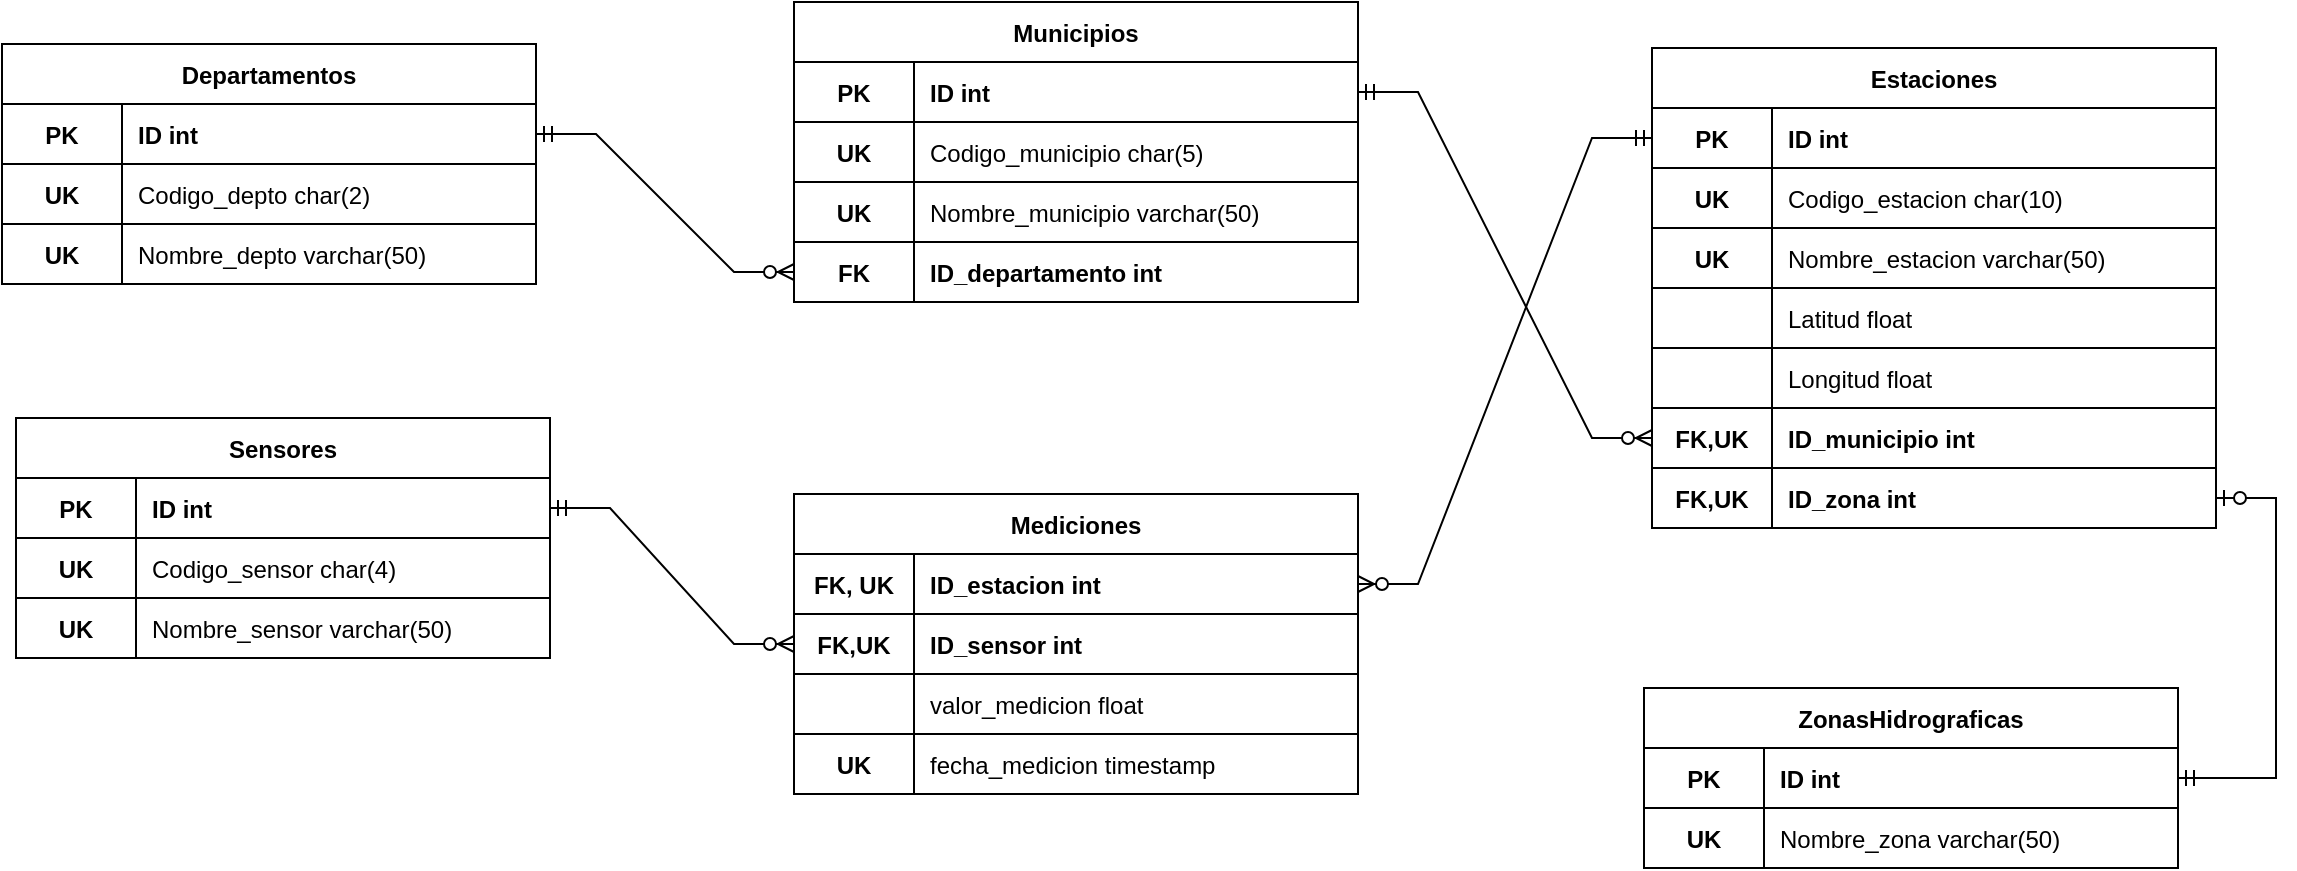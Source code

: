 <mxfile version="23.0.2" type="device">
  <diagram id="R2lEEEUBdFMjLlhIrx00" name="Auditoria Energia">
    <mxGraphModel dx="1290" dy="621" grid="0" gridSize="10" guides="1" tooltips="1" connect="1" arrows="1" fold="1" page="1" pageScale="1" pageWidth="1654" pageHeight="1169" math="0" shadow="0" extFonts="Permanent Marker^https://fonts.googleapis.com/css?family=Permanent+Marker">
      <root>
        <mxCell id="0" />
        <mxCell id="1" parent="0" />
        <mxCell id="N9QZLlAGQ18dtAH2zVEt-135" value="Departamentos" style="shape=table;startSize=30;container=1;collapsible=1;childLayout=tableLayout;fixedRows=1;rowLines=0;fontStyle=1;align=center;resizeLast=1;" parent="1" vertex="1">
          <mxGeometry x="32" y="347" width="267" height="120" as="geometry" />
        </mxCell>
        <mxCell id="N9QZLlAGQ18dtAH2zVEt-136" value="" style="shape=tableRow;horizontal=0;startSize=0;swimlaneHead=0;swimlaneBody=0;fillColor=none;collapsible=0;dropTarget=0;points=[[0,0.5],[1,0.5]];portConstraint=eastwest;top=0;left=0;right=0;bottom=1;" parent="N9QZLlAGQ18dtAH2zVEt-135" vertex="1">
          <mxGeometry y="30" width="267" height="30" as="geometry" />
        </mxCell>
        <mxCell id="N9QZLlAGQ18dtAH2zVEt-137" value="PK" style="shape=partialRectangle;connectable=0;fillColor=none;top=0;left=0;bottom=0;right=0;fontStyle=1;overflow=hidden;" parent="N9QZLlAGQ18dtAH2zVEt-136" vertex="1">
          <mxGeometry width="60" height="30" as="geometry">
            <mxRectangle width="60" height="30" as="alternateBounds" />
          </mxGeometry>
        </mxCell>
        <mxCell id="N9QZLlAGQ18dtAH2zVEt-138" value="ID int" style="shape=partialRectangle;connectable=0;fillColor=none;top=0;left=0;bottom=0;right=0;align=left;spacingLeft=6;fontStyle=1;overflow=hidden;" parent="N9QZLlAGQ18dtAH2zVEt-136" vertex="1">
          <mxGeometry x="60" width="207" height="30" as="geometry">
            <mxRectangle width="207" height="30" as="alternateBounds" />
          </mxGeometry>
        </mxCell>
        <mxCell id="aLikvV-KShewuScBFRUQ-1" value="" style="shape=tableRow;horizontal=0;startSize=0;swimlaneHead=0;swimlaneBody=0;fillColor=none;collapsible=0;dropTarget=0;points=[[0,0.5],[1,0.5]];portConstraint=eastwest;top=0;left=0;right=0;bottom=1;" parent="N9QZLlAGQ18dtAH2zVEt-135" vertex="1">
          <mxGeometry y="60" width="267" height="30" as="geometry" />
        </mxCell>
        <mxCell id="aLikvV-KShewuScBFRUQ-2" value="UK" style="shape=partialRectangle;connectable=0;fillColor=none;top=0;left=0;bottom=0;right=0;fontStyle=1;overflow=hidden;" parent="aLikvV-KShewuScBFRUQ-1" vertex="1">
          <mxGeometry width="60" height="30" as="geometry">
            <mxRectangle width="60" height="30" as="alternateBounds" />
          </mxGeometry>
        </mxCell>
        <mxCell id="aLikvV-KShewuScBFRUQ-3" value="Codigo_depto char(2)" style="shape=partialRectangle;connectable=0;fillColor=none;top=0;left=0;bottom=0;right=0;align=left;spacingLeft=6;fontStyle=0;overflow=hidden;" parent="aLikvV-KShewuScBFRUQ-1" vertex="1">
          <mxGeometry x="60" width="207" height="30" as="geometry">
            <mxRectangle width="207" height="30" as="alternateBounds" />
          </mxGeometry>
        </mxCell>
        <mxCell id="aLikvV-KShewuScBFRUQ-4" value="" style="shape=tableRow;horizontal=0;startSize=0;swimlaneHead=0;swimlaneBody=0;fillColor=none;collapsible=0;dropTarget=0;points=[[0,0.5],[1,0.5]];portConstraint=eastwest;top=0;left=0;right=0;bottom=1;" parent="N9QZLlAGQ18dtAH2zVEt-135" vertex="1">
          <mxGeometry y="90" width="267" height="30" as="geometry" />
        </mxCell>
        <mxCell id="aLikvV-KShewuScBFRUQ-5" value="UK" style="shape=partialRectangle;connectable=0;fillColor=none;top=0;left=0;bottom=0;right=0;fontStyle=1;overflow=hidden;" parent="aLikvV-KShewuScBFRUQ-4" vertex="1">
          <mxGeometry width="60" height="30" as="geometry">
            <mxRectangle width="60" height="30" as="alternateBounds" />
          </mxGeometry>
        </mxCell>
        <mxCell id="aLikvV-KShewuScBFRUQ-6" value="Nombre_depto varchar(50)" style="shape=partialRectangle;connectable=0;fillColor=none;top=0;left=0;bottom=0;right=0;align=left;spacingLeft=6;fontStyle=0;overflow=hidden;" parent="aLikvV-KShewuScBFRUQ-4" vertex="1">
          <mxGeometry x="60" width="207" height="30" as="geometry">
            <mxRectangle width="207" height="30" as="alternateBounds" />
          </mxGeometry>
        </mxCell>
        <mxCell id="aLikvV-KShewuScBFRUQ-18" value="Municipios" style="shape=table;startSize=30;container=1;collapsible=1;childLayout=tableLayout;fixedRows=1;rowLines=0;fontStyle=1;align=center;resizeLast=1;movable=1;resizable=1;rotatable=1;deletable=1;editable=1;locked=0;connectable=1;" parent="1" vertex="1">
          <mxGeometry x="428" y="326" width="282.0" height="150" as="geometry" />
        </mxCell>
        <mxCell id="IFokla2Ws9m8RrUIY_ti-4" value="" style="shape=tableRow;horizontal=0;startSize=0;swimlaneHead=0;swimlaneBody=0;fillColor=none;collapsible=0;dropTarget=0;points=[[0,0.5],[1,0.5]];portConstraint=eastwest;top=0;left=0;right=0;bottom=1;" parent="aLikvV-KShewuScBFRUQ-18" vertex="1">
          <mxGeometry y="30" width="282.0" height="30" as="geometry" />
        </mxCell>
        <mxCell id="IFokla2Ws9m8RrUIY_ti-5" value="PK" style="shape=partialRectangle;connectable=0;fillColor=none;top=0;left=0;bottom=0;right=0;fontStyle=1;overflow=hidden;" parent="IFokla2Ws9m8RrUIY_ti-4" vertex="1">
          <mxGeometry width="60" height="30" as="geometry">
            <mxRectangle width="60" height="30" as="alternateBounds" />
          </mxGeometry>
        </mxCell>
        <mxCell id="IFokla2Ws9m8RrUIY_ti-6" value="ID int" style="shape=partialRectangle;connectable=0;fillColor=none;top=0;left=0;bottom=0;right=0;align=left;spacingLeft=6;fontStyle=1;overflow=hidden;" parent="IFokla2Ws9m8RrUIY_ti-4" vertex="1">
          <mxGeometry x="60" width="222.0" height="30" as="geometry">
            <mxRectangle width="222.0" height="30" as="alternateBounds" />
          </mxGeometry>
        </mxCell>
        <mxCell id="aLikvV-KShewuScBFRUQ-19" value="" style="shape=tableRow;horizontal=0;startSize=0;swimlaneHead=0;swimlaneBody=0;fillColor=none;collapsible=0;dropTarget=0;points=[[0,0.5],[1,0.5]];portConstraint=eastwest;top=0;left=0;right=0;bottom=1;" parent="aLikvV-KShewuScBFRUQ-18" vertex="1">
          <mxGeometry y="60" width="282.0" height="30" as="geometry" />
        </mxCell>
        <mxCell id="aLikvV-KShewuScBFRUQ-20" value="UK" style="shape=partialRectangle;connectable=0;fillColor=none;top=0;left=0;bottom=0;right=0;fontStyle=1;overflow=hidden;" parent="aLikvV-KShewuScBFRUQ-19" vertex="1">
          <mxGeometry width="60" height="30" as="geometry">
            <mxRectangle width="60" height="30" as="alternateBounds" />
          </mxGeometry>
        </mxCell>
        <mxCell id="aLikvV-KShewuScBFRUQ-21" value="Codigo_municipio char(5)" style="shape=partialRectangle;connectable=0;fillColor=none;top=0;left=0;bottom=0;right=0;align=left;spacingLeft=6;fontStyle=0;overflow=hidden;" parent="aLikvV-KShewuScBFRUQ-19" vertex="1">
          <mxGeometry x="60" width="222.0" height="30" as="geometry">
            <mxRectangle width="222.0" height="30" as="alternateBounds" />
          </mxGeometry>
        </mxCell>
        <mxCell id="aLikvV-KShewuScBFRUQ-22" value="" style="shape=tableRow;horizontal=0;startSize=0;swimlaneHead=0;swimlaneBody=0;fillColor=none;collapsible=0;dropTarget=0;points=[[0,0.5],[1,0.5]];portConstraint=eastwest;top=0;left=0;right=0;bottom=1;" parent="aLikvV-KShewuScBFRUQ-18" vertex="1">
          <mxGeometry y="90" width="282.0" height="30" as="geometry" />
        </mxCell>
        <mxCell id="aLikvV-KShewuScBFRUQ-23" value="UK" style="shape=partialRectangle;connectable=0;fillColor=none;top=0;left=0;bottom=0;right=0;fontStyle=1;overflow=hidden;" parent="aLikvV-KShewuScBFRUQ-22" vertex="1">
          <mxGeometry width="60" height="30" as="geometry">
            <mxRectangle width="60" height="30" as="alternateBounds" />
          </mxGeometry>
        </mxCell>
        <mxCell id="aLikvV-KShewuScBFRUQ-24" value="Nombre_municipio varchar(50)" style="shape=partialRectangle;connectable=0;fillColor=none;top=0;left=0;bottom=0;right=0;align=left;spacingLeft=6;fontStyle=0;overflow=hidden;" parent="aLikvV-KShewuScBFRUQ-22" vertex="1">
          <mxGeometry x="60" width="222.0" height="30" as="geometry">
            <mxRectangle width="222.0" height="30" as="alternateBounds" />
          </mxGeometry>
        </mxCell>
        <mxCell id="aLikvV-KShewuScBFRUQ-25" value="" style="shape=tableRow;horizontal=0;startSize=0;swimlaneHead=0;swimlaneBody=0;fillColor=none;collapsible=0;dropTarget=0;points=[[0,0.5],[1,0.5]];portConstraint=eastwest;top=0;left=0;right=0;bottom=1;" parent="aLikvV-KShewuScBFRUQ-18" vertex="1">
          <mxGeometry y="120" width="282.0" height="30" as="geometry" />
        </mxCell>
        <mxCell id="aLikvV-KShewuScBFRUQ-26" value="FK" style="shape=partialRectangle;connectable=0;fillColor=none;top=0;left=0;bottom=0;right=0;fontStyle=1;overflow=hidden;" parent="aLikvV-KShewuScBFRUQ-25" vertex="1">
          <mxGeometry width="60" height="30" as="geometry">
            <mxRectangle width="60" height="30" as="alternateBounds" />
          </mxGeometry>
        </mxCell>
        <mxCell id="aLikvV-KShewuScBFRUQ-27" value="ID_departamento int" style="shape=partialRectangle;connectable=0;fillColor=none;top=0;left=0;bottom=0;right=0;align=left;spacingLeft=6;fontStyle=1;overflow=hidden;" parent="aLikvV-KShewuScBFRUQ-25" vertex="1">
          <mxGeometry x="60" width="222.0" height="30" as="geometry">
            <mxRectangle width="222.0" height="30" as="alternateBounds" />
          </mxGeometry>
        </mxCell>
        <mxCell id="GkxfjKD20tEvT20QJjEJ-14" value="Sensores" style="shape=table;startSize=30;container=1;collapsible=1;childLayout=tableLayout;fixedRows=1;rowLines=0;fontStyle=1;align=center;resizeLast=1;" parent="1" vertex="1">
          <mxGeometry x="39" y="534" width="267" height="120" as="geometry" />
        </mxCell>
        <mxCell id="GkxfjKD20tEvT20QJjEJ-15" value="" style="shape=tableRow;horizontal=0;startSize=0;swimlaneHead=0;swimlaneBody=0;fillColor=none;collapsible=0;dropTarget=0;points=[[0,0.5],[1,0.5]];portConstraint=eastwest;top=0;left=0;right=0;bottom=1;" parent="GkxfjKD20tEvT20QJjEJ-14" vertex="1">
          <mxGeometry y="30" width="267" height="30" as="geometry" />
        </mxCell>
        <mxCell id="GkxfjKD20tEvT20QJjEJ-16" value="PK" style="shape=partialRectangle;connectable=0;fillColor=none;top=0;left=0;bottom=0;right=0;fontStyle=1;overflow=hidden;" parent="GkxfjKD20tEvT20QJjEJ-15" vertex="1">
          <mxGeometry width="60" height="30" as="geometry">
            <mxRectangle width="60" height="30" as="alternateBounds" />
          </mxGeometry>
        </mxCell>
        <mxCell id="GkxfjKD20tEvT20QJjEJ-17" value="ID int" style="shape=partialRectangle;connectable=0;fillColor=none;top=0;left=0;bottom=0;right=0;align=left;spacingLeft=6;fontStyle=1;overflow=hidden;" parent="GkxfjKD20tEvT20QJjEJ-15" vertex="1">
          <mxGeometry x="60" width="207" height="30" as="geometry">
            <mxRectangle width="207" height="30" as="alternateBounds" />
          </mxGeometry>
        </mxCell>
        <mxCell id="GkxfjKD20tEvT20QJjEJ-18" value="" style="shape=tableRow;horizontal=0;startSize=0;swimlaneHead=0;swimlaneBody=0;fillColor=none;collapsible=0;dropTarget=0;points=[[0,0.5],[1,0.5]];portConstraint=eastwest;top=0;left=0;right=0;bottom=1;" parent="GkxfjKD20tEvT20QJjEJ-14" vertex="1">
          <mxGeometry y="60" width="267" height="30" as="geometry" />
        </mxCell>
        <mxCell id="GkxfjKD20tEvT20QJjEJ-19" value="UK" style="shape=partialRectangle;connectable=0;fillColor=none;top=0;left=0;bottom=0;right=0;fontStyle=1;overflow=hidden;" parent="GkxfjKD20tEvT20QJjEJ-18" vertex="1">
          <mxGeometry width="60" height="30" as="geometry">
            <mxRectangle width="60" height="30" as="alternateBounds" />
          </mxGeometry>
        </mxCell>
        <mxCell id="GkxfjKD20tEvT20QJjEJ-20" value="Codigo_sensor char(4)" style="shape=partialRectangle;connectable=0;fillColor=none;top=0;left=0;bottom=0;right=0;align=left;spacingLeft=6;fontStyle=0;overflow=hidden;" parent="GkxfjKD20tEvT20QJjEJ-18" vertex="1">
          <mxGeometry x="60" width="207" height="30" as="geometry">
            <mxRectangle width="207" height="30" as="alternateBounds" />
          </mxGeometry>
        </mxCell>
        <mxCell id="GkxfjKD20tEvT20QJjEJ-21" value="" style="shape=tableRow;horizontal=0;startSize=0;swimlaneHead=0;swimlaneBody=0;fillColor=none;collapsible=0;dropTarget=0;points=[[0,0.5],[1,0.5]];portConstraint=eastwest;top=0;left=0;right=0;bottom=1;" parent="GkxfjKD20tEvT20QJjEJ-14" vertex="1">
          <mxGeometry y="90" width="267" height="30" as="geometry" />
        </mxCell>
        <mxCell id="GkxfjKD20tEvT20QJjEJ-22" value="UK" style="shape=partialRectangle;connectable=0;fillColor=none;top=0;left=0;bottom=0;right=0;fontStyle=1;overflow=hidden;" parent="GkxfjKD20tEvT20QJjEJ-21" vertex="1">
          <mxGeometry width="60" height="30" as="geometry">
            <mxRectangle width="60" height="30" as="alternateBounds" />
          </mxGeometry>
        </mxCell>
        <mxCell id="GkxfjKD20tEvT20QJjEJ-23" value="Nombre_sensor varchar(50)" style="shape=partialRectangle;connectable=0;fillColor=none;top=0;left=0;bottom=0;right=0;align=left;spacingLeft=6;fontStyle=0;overflow=hidden;" parent="GkxfjKD20tEvT20QJjEJ-21" vertex="1">
          <mxGeometry x="60" width="207" height="30" as="geometry">
            <mxRectangle width="207" height="30" as="alternateBounds" />
          </mxGeometry>
        </mxCell>
        <mxCell id="GkxfjKD20tEvT20QJjEJ-24" value="ZonasHidrograficas" style="shape=table;startSize=30;container=1;collapsible=1;childLayout=tableLayout;fixedRows=1;rowLines=0;fontStyle=1;align=center;resizeLast=1;" parent="1" vertex="1">
          <mxGeometry x="853" y="669" width="267" height="90" as="geometry" />
        </mxCell>
        <mxCell id="GkxfjKD20tEvT20QJjEJ-25" value="" style="shape=tableRow;horizontal=0;startSize=0;swimlaneHead=0;swimlaneBody=0;fillColor=none;collapsible=0;dropTarget=0;points=[[0,0.5],[1,0.5]];portConstraint=eastwest;top=0;left=0;right=0;bottom=1;" parent="GkxfjKD20tEvT20QJjEJ-24" vertex="1">
          <mxGeometry y="30" width="267" height="30" as="geometry" />
        </mxCell>
        <mxCell id="GkxfjKD20tEvT20QJjEJ-26" value="PK" style="shape=partialRectangle;connectable=0;fillColor=none;top=0;left=0;bottom=0;right=0;fontStyle=1;overflow=hidden;" parent="GkxfjKD20tEvT20QJjEJ-25" vertex="1">
          <mxGeometry width="60" height="30" as="geometry">
            <mxRectangle width="60" height="30" as="alternateBounds" />
          </mxGeometry>
        </mxCell>
        <mxCell id="GkxfjKD20tEvT20QJjEJ-27" value="ID int" style="shape=partialRectangle;connectable=0;fillColor=none;top=0;left=0;bottom=0;right=0;align=left;spacingLeft=6;fontStyle=1;overflow=hidden;" parent="GkxfjKD20tEvT20QJjEJ-25" vertex="1">
          <mxGeometry x="60" width="207" height="30" as="geometry">
            <mxRectangle width="207" height="30" as="alternateBounds" />
          </mxGeometry>
        </mxCell>
        <mxCell id="GkxfjKD20tEvT20QJjEJ-28" value="" style="shape=tableRow;horizontal=0;startSize=0;swimlaneHead=0;swimlaneBody=0;fillColor=none;collapsible=0;dropTarget=0;points=[[0,0.5],[1,0.5]];portConstraint=eastwest;top=0;left=0;right=0;bottom=1;" parent="GkxfjKD20tEvT20QJjEJ-24" vertex="1">
          <mxGeometry y="60" width="267" height="30" as="geometry" />
        </mxCell>
        <mxCell id="GkxfjKD20tEvT20QJjEJ-29" value="UK" style="shape=partialRectangle;connectable=0;fillColor=none;top=0;left=0;bottom=0;right=0;fontStyle=1;overflow=hidden;" parent="GkxfjKD20tEvT20QJjEJ-28" vertex="1">
          <mxGeometry width="60" height="30" as="geometry">
            <mxRectangle width="60" height="30" as="alternateBounds" />
          </mxGeometry>
        </mxCell>
        <mxCell id="GkxfjKD20tEvT20QJjEJ-30" value="Nombre_zona varchar(50)" style="shape=partialRectangle;connectable=0;fillColor=none;top=0;left=0;bottom=0;right=0;align=left;spacingLeft=6;fontStyle=0;overflow=hidden;" parent="GkxfjKD20tEvT20QJjEJ-28" vertex="1">
          <mxGeometry x="60" width="207" height="30" as="geometry">
            <mxRectangle width="207" height="30" as="alternateBounds" />
          </mxGeometry>
        </mxCell>
        <mxCell id="3uf3zAjSM-DnK3o0cLLL-20" value="Mediciones" style="shape=table;startSize=30;container=1;collapsible=1;childLayout=tableLayout;fixedRows=1;rowLines=0;fontStyle=1;align=center;resizeLast=1;" parent="1" vertex="1">
          <mxGeometry x="428" y="572" width="282.0" height="150" as="geometry" />
        </mxCell>
        <mxCell id="3uf3zAjSM-DnK3o0cLLL-21" value="" style="shape=tableRow;horizontal=0;startSize=0;swimlaneHead=0;swimlaneBody=0;fillColor=none;collapsible=0;dropTarget=0;points=[[0,0.5],[1,0.5]];portConstraint=eastwest;top=0;left=0;right=0;bottom=1;" parent="3uf3zAjSM-DnK3o0cLLL-20" vertex="1">
          <mxGeometry y="30" width="282.0" height="30" as="geometry" />
        </mxCell>
        <mxCell id="3uf3zAjSM-DnK3o0cLLL-22" value="FK, UK" style="shape=partialRectangle;connectable=0;fillColor=none;top=0;left=0;bottom=0;right=0;fontStyle=1;overflow=hidden;" parent="3uf3zAjSM-DnK3o0cLLL-21" vertex="1">
          <mxGeometry width="60" height="30" as="geometry">
            <mxRectangle width="60" height="30" as="alternateBounds" />
          </mxGeometry>
        </mxCell>
        <mxCell id="3uf3zAjSM-DnK3o0cLLL-23" value="ID_estacion int" style="shape=partialRectangle;connectable=0;fillColor=none;top=0;left=0;bottom=0;right=0;align=left;spacingLeft=6;fontStyle=1;overflow=hidden;" parent="3uf3zAjSM-DnK3o0cLLL-21" vertex="1">
          <mxGeometry x="60" width="222.0" height="30" as="geometry">
            <mxRectangle width="222.0" height="30" as="alternateBounds" />
          </mxGeometry>
        </mxCell>
        <mxCell id="3uf3zAjSM-DnK3o0cLLL-24" value="" style="shape=tableRow;horizontal=0;startSize=0;swimlaneHead=0;swimlaneBody=0;fillColor=none;collapsible=0;dropTarget=0;points=[[0,0.5],[1,0.5]];portConstraint=eastwest;top=0;left=0;right=0;bottom=1;" parent="3uf3zAjSM-DnK3o0cLLL-20" vertex="1">
          <mxGeometry y="60" width="282.0" height="30" as="geometry" />
        </mxCell>
        <mxCell id="3uf3zAjSM-DnK3o0cLLL-25" value="FK,UK" style="shape=partialRectangle;connectable=0;fillColor=none;top=0;left=0;bottom=0;right=0;fontStyle=1;overflow=hidden;" parent="3uf3zAjSM-DnK3o0cLLL-24" vertex="1">
          <mxGeometry width="60" height="30" as="geometry">
            <mxRectangle width="60" height="30" as="alternateBounds" />
          </mxGeometry>
        </mxCell>
        <mxCell id="3uf3zAjSM-DnK3o0cLLL-26" value="ID_sensor int" style="shape=partialRectangle;connectable=0;fillColor=none;top=0;left=0;bottom=0;right=0;align=left;spacingLeft=6;fontStyle=1;overflow=hidden;" parent="3uf3zAjSM-DnK3o0cLLL-24" vertex="1">
          <mxGeometry x="60" width="222.0" height="30" as="geometry">
            <mxRectangle width="222.0" height="30" as="alternateBounds" />
          </mxGeometry>
        </mxCell>
        <mxCell id="3uf3zAjSM-DnK3o0cLLL-27" value="" style="shape=tableRow;horizontal=0;startSize=0;swimlaneHead=0;swimlaneBody=0;fillColor=none;collapsible=0;dropTarget=0;points=[[0,0.5],[1,0.5]];portConstraint=eastwest;top=0;left=0;right=0;bottom=1;" parent="3uf3zAjSM-DnK3o0cLLL-20" vertex="1">
          <mxGeometry y="90" width="282.0" height="30" as="geometry" />
        </mxCell>
        <mxCell id="3uf3zAjSM-DnK3o0cLLL-28" value="" style="shape=partialRectangle;connectable=0;fillColor=none;top=0;left=0;bottom=0;right=0;fontStyle=1;overflow=hidden;" parent="3uf3zAjSM-DnK3o0cLLL-27" vertex="1">
          <mxGeometry width="60" height="30" as="geometry">
            <mxRectangle width="60" height="30" as="alternateBounds" />
          </mxGeometry>
        </mxCell>
        <mxCell id="3uf3zAjSM-DnK3o0cLLL-29" value="valor_medicion float" style="shape=partialRectangle;connectable=0;fillColor=none;top=0;left=0;bottom=0;right=0;align=left;spacingLeft=6;fontStyle=0;overflow=hidden;" parent="3uf3zAjSM-DnK3o0cLLL-27" vertex="1">
          <mxGeometry x="60" width="222.0" height="30" as="geometry">
            <mxRectangle width="222.0" height="30" as="alternateBounds" />
          </mxGeometry>
        </mxCell>
        <mxCell id="3uf3zAjSM-DnK3o0cLLL-30" value="" style="shape=tableRow;horizontal=0;startSize=0;swimlaneHead=0;swimlaneBody=0;fillColor=none;collapsible=0;dropTarget=0;points=[[0,0.5],[1,0.5]];portConstraint=eastwest;top=0;left=0;right=0;bottom=1;" parent="3uf3zAjSM-DnK3o0cLLL-20" vertex="1">
          <mxGeometry y="120" width="282.0" height="30" as="geometry" />
        </mxCell>
        <mxCell id="3uf3zAjSM-DnK3o0cLLL-31" value="UK" style="shape=partialRectangle;connectable=0;fillColor=none;top=0;left=0;bottom=0;right=0;fontStyle=1;overflow=hidden;" parent="3uf3zAjSM-DnK3o0cLLL-30" vertex="1">
          <mxGeometry width="60" height="30" as="geometry">
            <mxRectangle width="60" height="30" as="alternateBounds" />
          </mxGeometry>
        </mxCell>
        <mxCell id="3uf3zAjSM-DnK3o0cLLL-32" value="fecha_medicion timestamp" style="shape=partialRectangle;connectable=0;fillColor=none;top=0;left=0;bottom=0;right=0;align=left;spacingLeft=6;fontStyle=0;overflow=hidden;" parent="3uf3zAjSM-DnK3o0cLLL-30" vertex="1">
          <mxGeometry x="60" width="222.0" height="30" as="geometry">
            <mxRectangle width="222.0" height="30" as="alternateBounds" />
          </mxGeometry>
        </mxCell>
        <mxCell id="3uf3zAjSM-DnK3o0cLLL-38" value="" style="edgeStyle=entityRelationEdgeStyle;fontSize=12;html=1;endArrow=ERzeroToMany;startArrow=ERmandOne;rounded=0;" parent="1" source="GkxfjKD20tEvT20QJjEJ-15" target="3uf3zAjSM-DnK3o0cLLL-24" edge="1">
          <mxGeometry width="100" height="100" relative="1" as="geometry">
            <mxPoint x="323" y="641" as="sourcePoint" />
            <mxPoint x="413" y="681" as="targetPoint" />
          </mxGeometry>
        </mxCell>
        <mxCell id="Jq6xFRy1g4Yn5RgtCKoD-2" value="Estaciones" style="shape=table;startSize=30;container=1;collapsible=1;childLayout=tableLayout;fixedRows=1;rowLines=0;fontStyle=1;align=center;resizeLast=1;" parent="1" vertex="1">
          <mxGeometry x="857" y="349" width="282.0" height="240" as="geometry" />
        </mxCell>
        <mxCell id="Jq6xFRy1g4Yn5RgtCKoD-3" value="" style="shape=tableRow;horizontal=0;startSize=0;swimlaneHead=0;swimlaneBody=0;fillColor=none;collapsible=0;dropTarget=0;points=[[0,0.5],[1,0.5]];portConstraint=eastwest;top=0;left=0;right=0;bottom=1;" parent="Jq6xFRy1g4Yn5RgtCKoD-2" vertex="1">
          <mxGeometry y="30" width="282.0" height="30" as="geometry" />
        </mxCell>
        <mxCell id="Jq6xFRy1g4Yn5RgtCKoD-4" value="PK" style="shape=partialRectangle;connectable=0;fillColor=none;top=0;left=0;bottom=0;right=0;fontStyle=1;overflow=hidden;" parent="Jq6xFRy1g4Yn5RgtCKoD-3" vertex="1">
          <mxGeometry width="60" height="30" as="geometry">
            <mxRectangle width="60" height="30" as="alternateBounds" />
          </mxGeometry>
        </mxCell>
        <mxCell id="Jq6xFRy1g4Yn5RgtCKoD-5" value="ID int" style="shape=partialRectangle;connectable=0;fillColor=none;top=0;left=0;bottom=0;right=0;align=left;spacingLeft=6;fontStyle=1;overflow=hidden;" parent="Jq6xFRy1g4Yn5RgtCKoD-3" vertex="1">
          <mxGeometry x="60" width="222.0" height="30" as="geometry">
            <mxRectangle width="222.0" height="30" as="alternateBounds" />
          </mxGeometry>
        </mxCell>
        <mxCell id="Jq6xFRy1g4Yn5RgtCKoD-6" value="" style="shape=tableRow;horizontal=0;startSize=0;swimlaneHead=0;swimlaneBody=0;fillColor=none;collapsible=0;dropTarget=0;points=[[0,0.5],[1,0.5]];portConstraint=eastwest;top=0;left=0;right=0;bottom=1;" parent="Jq6xFRy1g4Yn5RgtCKoD-2" vertex="1">
          <mxGeometry y="60" width="282.0" height="30" as="geometry" />
        </mxCell>
        <mxCell id="Jq6xFRy1g4Yn5RgtCKoD-7" value="UK" style="shape=partialRectangle;connectable=0;fillColor=none;top=0;left=0;bottom=0;right=0;fontStyle=1;overflow=hidden;" parent="Jq6xFRy1g4Yn5RgtCKoD-6" vertex="1">
          <mxGeometry width="60" height="30" as="geometry">
            <mxRectangle width="60" height="30" as="alternateBounds" />
          </mxGeometry>
        </mxCell>
        <mxCell id="Jq6xFRy1g4Yn5RgtCKoD-8" value="Codigo_estacion char(10)" style="shape=partialRectangle;connectable=0;fillColor=none;top=0;left=0;bottom=0;right=0;align=left;spacingLeft=6;fontStyle=0;overflow=hidden;" parent="Jq6xFRy1g4Yn5RgtCKoD-6" vertex="1">
          <mxGeometry x="60" width="222.0" height="30" as="geometry">
            <mxRectangle width="222.0" height="30" as="alternateBounds" />
          </mxGeometry>
        </mxCell>
        <mxCell id="Jq6xFRy1g4Yn5RgtCKoD-9" value="" style="shape=tableRow;horizontal=0;startSize=0;swimlaneHead=0;swimlaneBody=0;fillColor=none;collapsible=0;dropTarget=0;points=[[0,0.5],[1,0.5]];portConstraint=eastwest;top=0;left=0;right=0;bottom=1;" parent="Jq6xFRy1g4Yn5RgtCKoD-2" vertex="1">
          <mxGeometry y="90" width="282.0" height="30" as="geometry" />
        </mxCell>
        <mxCell id="Jq6xFRy1g4Yn5RgtCKoD-10" value="UK" style="shape=partialRectangle;connectable=0;fillColor=none;top=0;left=0;bottom=0;right=0;fontStyle=1;overflow=hidden;" parent="Jq6xFRy1g4Yn5RgtCKoD-9" vertex="1">
          <mxGeometry width="60" height="30" as="geometry">
            <mxRectangle width="60" height="30" as="alternateBounds" />
          </mxGeometry>
        </mxCell>
        <mxCell id="Jq6xFRy1g4Yn5RgtCKoD-11" value="Nombre_estacion varchar(50)" style="shape=partialRectangle;connectable=0;fillColor=none;top=0;left=0;bottom=0;right=0;align=left;spacingLeft=6;fontStyle=0;overflow=hidden;" parent="Jq6xFRy1g4Yn5RgtCKoD-9" vertex="1">
          <mxGeometry x="60" width="222.0" height="30" as="geometry">
            <mxRectangle width="222.0" height="30" as="alternateBounds" />
          </mxGeometry>
        </mxCell>
        <mxCell id="Jq6xFRy1g4Yn5RgtCKoD-12" value="" style="shape=tableRow;horizontal=0;startSize=0;swimlaneHead=0;swimlaneBody=0;fillColor=none;collapsible=0;dropTarget=0;points=[[0,0.5],[1,0.5]];portConstraint=eastwest;top=0;left=0;right=0;bottom=1;" parent="Jq6xFRy1g4Yn5RgtCKoD-2" vertex="1">
          <mxGeometry y="120" width="282.0" height="30" as="geometry" />
        </mxCell>
        <mxCell id="Jq6xFRy1g4Yn5RgtCKoD-13" value="" style="shape=partialRectangle;connectable=0;fillColor=none;top=0;left=0;bottom=0;right=0;fontStyle=1;overflow=hidden;" parent="Jq6xFRy1g4Yn5RgtCKoD-12" vertex="1">
          <mxGeometry width="60" height="30" as="geometry">
            <mxRectangle width="60" height="30" as="alternateBounds" />
          </mxGeometry>
        </mxCell>
        <mxCell id="Jq6xFRy1g4Yn5RgtCKoD-14" value="Latitud float" style="shape=partialRectangle;connectable=0;fillColor=none;top=0;left=0;bottom=0;right=0;align=left;spacingLeft=6;fontStyle=0;overflow=hidden;" parent="Jq6xFRy1g4Yn5RgtCKoD-12" vertex="1">
          <mxGeometry x="60" width="222.0" height="30" as="geometry">
            <mxRectangle width="222.0" height="30" as="alternateBounds" />
          </mxGeometry>
        </mxCell>
        <mxCell id="Jq6xFRy1g4Yn5RgtCKoD-15" value="" style="shape=tableRow;horizontal=0;startSize=0;swimlaneHead=0;swimlaneBody=0;fillColor=none;collapsible=0;dropTarget=0;points=[[0,0.5],[1,0.5]];portConstraint=eastwest;top=0;left=0;right=0;bottom=1;" parent="Jq6xFRy1g4Yn5RgtCKoD-2" vertex="1">
          <mxGeometry y="150" width="282.0" height="30" as="geometry" />
        </mxCell>
        <mxCell id="Jq6xFRy1g4Yn5RgtCKoD-16" value="" style="shape=partialRectangle;connectable=0;fillColor=none;top=0;left=0;bottom=0;right=0;fontStyle=1;overflow=hidden;" parent="Jq6xFRy1g4Yn5RgtCKoD-15" vertex="1">
          <mxGeometry width="60" height="30" as="geometry">
            <mxRectangle width="60" height="30" as="alternateBounds" />
          </mxGeometry>
        </mxCell>
        <mxCell id="Jq6xFRy1g4Yn5RgtCKoD-17" value="Longitud float" style="shape=partialRectangle;connectable=0;fillColor=none;top=0;left=0;bottom=0;right=0;align=left;spacingLeft=6;fontStyle=0;overflow=hidden;" parent="Jq6xFRy1g4Yn5RgtCKoD-15" vertex="1">
          <mxGeometry x="60" width="222.0" height="30" as="geometry">
            <mxRectangle width="222.0" height="30" as="alternateBounds" />
          </mxGeometry>
        </mxCell>
        <mxCell id="Jq6xFRy1g4Yn5RgtCKoD-18" value="" style="shape=tableRow;horizontal=0;startSize=0;swimlaneHead=0;swimlaneBody=0;fillColor=none;collapsible=0;dropTarget=0;points=[[0,0.5],[1,0.5]];portConstraint=eastwest;top=0;left=0;right=0;bottom=1;" parent="Jq6xFRy1g4Yn5RgtCKoD-2" vertex="1">
          <mxGeometry y="180" width="282.0" height="30" as="geometry" />
        </mxCell>
        <mxCell id="Jq6xFRy1g4Yn5RgtCKoD-19" value="FK,UK" style="shape=partialRectangle;connectable=0;fillColor=none;top=0;left=0;bottom=0;right=0;fontStyle=1;overflow=hidden;" parent="Jq6xFRy1g4Yn5RgtCKoD-18" vertex="1">
          <mxGeometry width="60" height="30" as="geometry">
            <mxRectangle width="60" height="30" as="alternateBounds" />
          </mxGeometry>
        </mxCell>
        <mxCell id="Jq6xFRy1g4Yn5RgtCKoD-20" value="ID_municipio int" style="shape=partialRectangle;connectable=0;fillColor=none;top=0;left=0;bottom=0;right=0;align=left;spacingLeft=6;fontStyle=1;overflow=hidden;" parent="Jq6xFRy1g4Yn5RgtCKoD-18" vertex="1">
          <mxGeometry x="60" width="222.0" height="30" as="geometry">
            <mxRectangle width="222.0" height="30" as="alternateBounds" />
          </mxGeometry>
        </mxCell>
        <mxCell id="RGzd62P46oBmj3Ig14hO-6" style="shape=tableRow;horizontal=0;startSize=0;swimlaneHead=0;swimlaneBody=0;fillColor=none;collapsible=0;dropTarget=0;points=[[0,0.5],[1,0.5]];portConstraint=eastwest;top=0;left=0;right=0;bottom=1;" parent="Jq6xFRy1g4Yn5RgtCKoD-2" vertex="1">
          <mxGeometry y="210" width="282.0" height="30" as="geometry" />
        </mxCell>
        <mxCell id="RGzd62P46oBmj3Ig14hO-7" value="FK,UK" style="shape=partialRectangle;connectable=0;fillColor=none;top=0;left=0;bottom=0;right=0;fontStyle=1;overflow=hidden;" parent="RGzd62P46oBmj3Ig14hO-6" vertex="1">
          <mxGeometry width="60" height="30" as="geometry">
            <mxRectangle width="60" height="30" as="alternateBounds" />
          </mxGeometry>
        </mxCell>
        <mxCell id="RGzd62P46oBmj3Ig14hO-8" value="ID_zona int" style="shape=partialRectangle;connectable=0;fillColor=none;top=0;left=0;bottom=0;right=0;align=left;spacingLeft=6;fontStyle=1;overflow=hidden;" parent="RGzd62P46oBmj3Ig14hO-6" vertex="1">
          <mxGeometry x="60" width="222.0" height="30" as="geometry">
            <mxRectangle width="222.0" height="30" as="alternateBounds" />
          </mxGeometry>
        </mxCell>
        <mxCell id="Jq6xFRy1g4Yn5RgtCKoD-21" value="" style="edgeStyle=entityRelationEdgeStyle;fontSize=12;html=1;endArrow=ERzeroToMany;startArrow=ERmandOne;rounded=0;" parent="1" source="Jq6xFRy1g4Yn5RgtCKoD-3" target="3uf3zAjSM-DnK3o0cLLL-21" edge="1">
          <mxGeometry width="100" height="100" relative="1" as="geometry">
            <mxPoint x="710" y="796" as="sourcePoint" />
            <mxPoint x="821" y="882" as="targetPoint" />
          </mxGeometry>
        </mxCell>
        <mxCell id="RGzd62P46oBmj3Ig14hO-1" value="" style="edgeStyle=entityRelationEdgeStyle;fontSize=12;html=1;endArrow=ERzeroToMany;startArrow=ERmandOne;rounded=0;" parent="1" source="N9QZLlAGQ18dtAH2zVEt-136" target="aLikvV-KShewuScBFRUQ-25" edge="1">
          <mxGeometry width="100" height="100" relative="1" as="geometry">
            <mxPoint x="319" y="375" as="sourcePoint" />
            <mxPoint x="441" y="443" as="targetPoint" />
          </mxGeometry>
        </mxCell>
        <mxCell id="RGzd62P46oBmj3Ig14hO-5" value="" style="edgeStyle=entityRelationEdgeStyle;fontSize=12;html=1;endArrow=ERzeroToMany;startArrow=ERmandOne;rounded=0;" parent="1" source="IFokla2Ws9m8RrUIY_ti-4" target="Jq6xFRy1g4Yn5RgtCKoD-18" edge="1">
          <mxGeometry width="100" height="100" relative="1" as="geometry">
            <mxPoint x="849" y="609" as="sourcePoint" />
            <mxPoint x="702" y="832" as="targetPoint" />
          </mxGeometry>
        </mxCell>
        <mxCell id="RGzd62P46oBmj3Ig14hO-9" value="" style="edgeStyle=entityRelationEdgeStyle;fontSize=12;html=1;endArrow=ERzeroToOne;startArrow=ERmandOne;rounded=0;" parent="1" source="GkxfjKD20tEvT20QJjEJ-25" target="RGzd62P46oBmj3Ig14hO-6" edge="1">
          <mxGeometry width="100" height="100" relative="1" as="geometry">
            <mxPoint x="715" y="754" as="sourcePoint" />
            <mxPoint x="815" y="654" as="targetPoint" />
          </mxGeometry>
        </mxCell>
      </root>
    </mxGraphModel>
  </diagram>
</mxfile>
